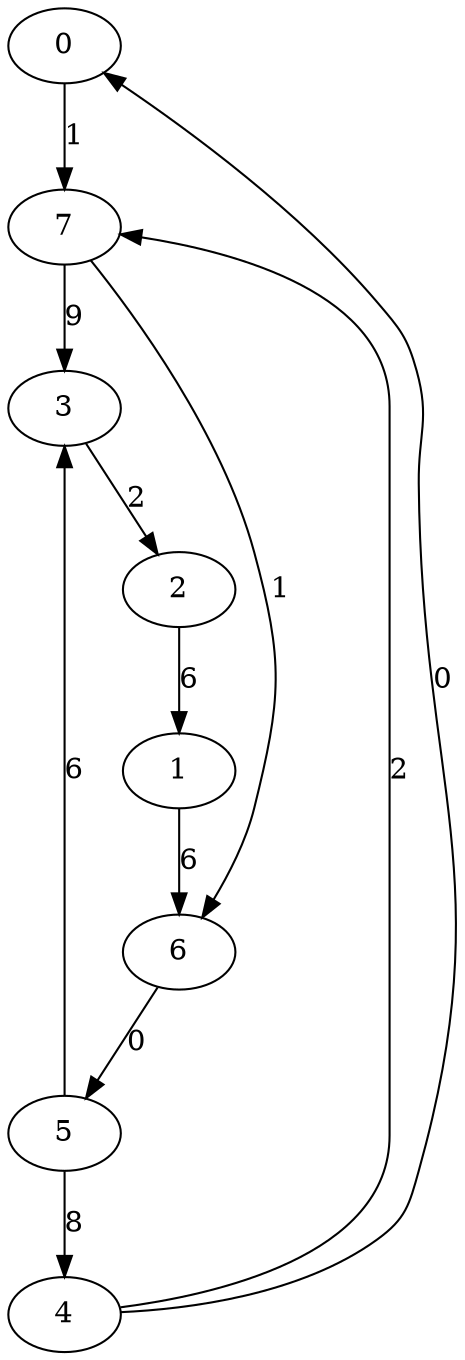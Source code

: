 strict digraph  {
0 [weight=0];
1 [weight=2];
2 [weight=7];
3 [weight=4];
4 [weight=8];
5 [weight=3];
6 [weight=6];
7 [weight=7];
0 -> 7  [label=1, weight=1];
1 -> 6  [label=6, weight=6];
2 -> 1  [label=6, weight=6];
3 -> 2  [label=2, weight=2];
4 -> 0  [label=0, weight=0];
4 -> 7  [label=2, weight=2];
5 -> 4  [label=8, weight=8];
5 -> 3  [label=6, weight=6];
6 -> 5  [label=0, weight=0];
7 -> 3  [label=9, weight=9];
7 -> 6  [label=1, weight=1];
}
